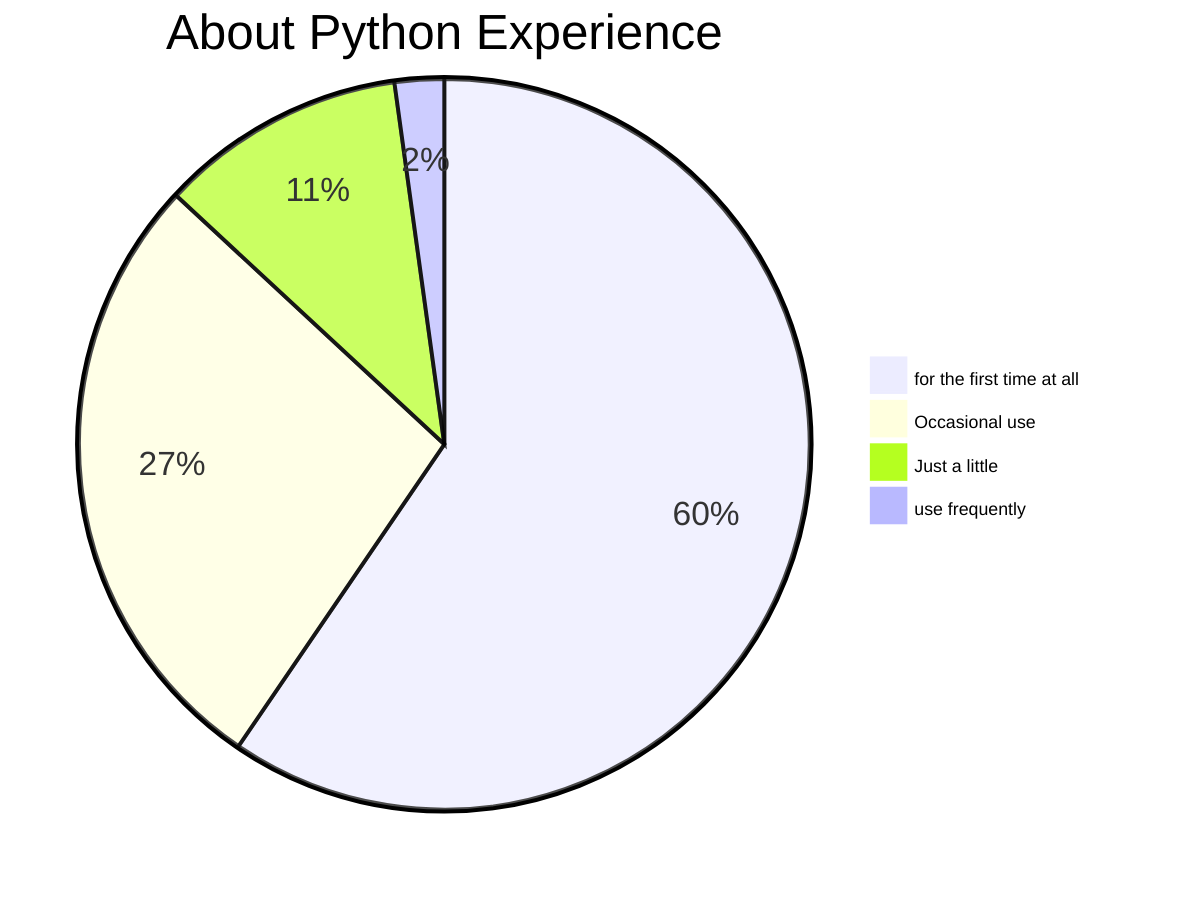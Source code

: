 %%{init: {"themeVariables": {"pieLegendTextSize": "9px"}} }%%
pie
    title About Python Experience
    "for the first time at all" : 59.523809523809526
    "Occasional use" : 27.380952380952383
    "Just a little" : 10.912698412698413
    "use frequently" : 2.1825396825396823